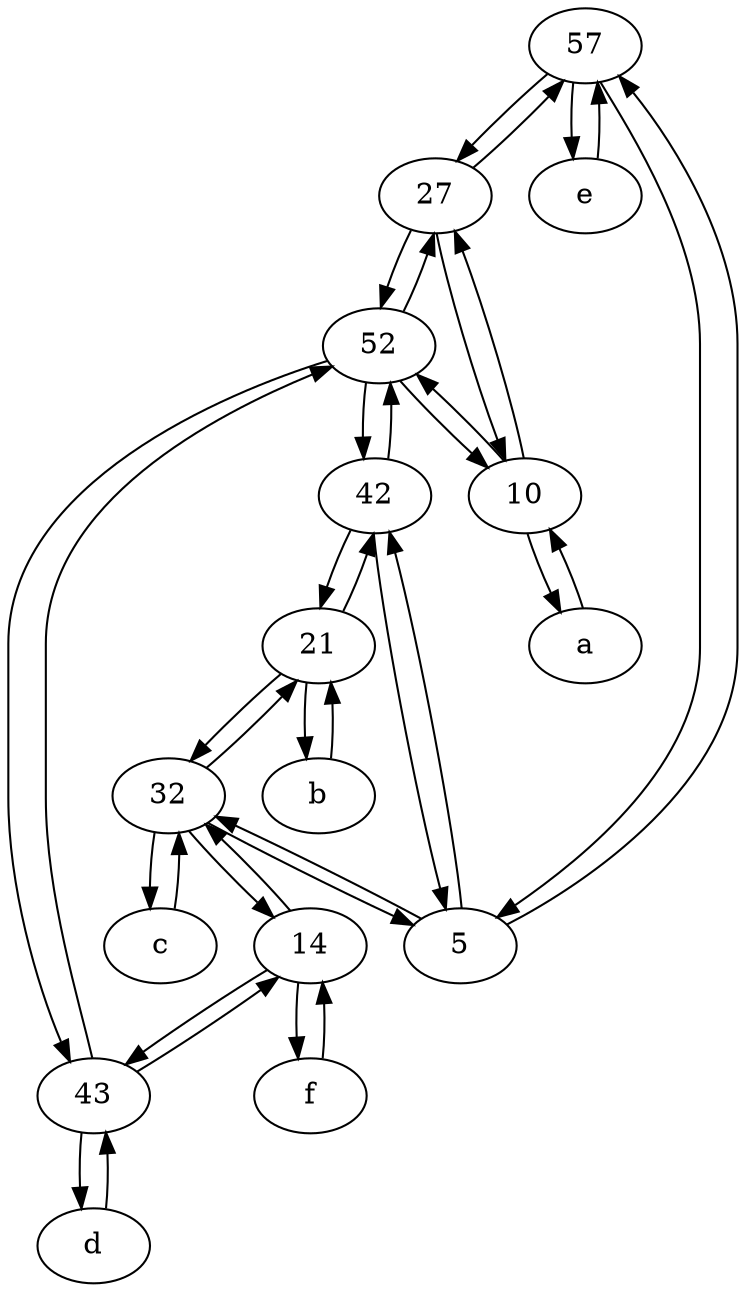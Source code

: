 digraph  {
	57;
	27;
	b [pos="50,20!"];
	a [pos="40,10!"];
	42;
	c [pos="20,10!"];
	21;
	14;
	43;
	e [pos="30,50!"];
	32;
	f [pos="15,45!"];
	10;
	d [pos="20,30!"];
	5;
	52;
	10 -> 27;
	e -> 57;
	52 -> 43;
	21 -> 32;
	57 -> e;
	32 -> 5;
	32 -> c;
	43 -> d;
	42 -> 5;
	57 -> 27;
	52 -> 42;
	d -> 43;
	21 -> 42;
	10 -> a;
	27 -> 10;
	a -> 10;
	32 -> 21;
	43 -> 52;
	27 -> 52;
	5 -> 57;
	42 -> 21;
	42 -> 52;
	27 -> 57;
	52 -> 10;
	5 -> 42;
	32 -> 14;
	5 -> 32;
	b -> 21;
	f -> 14;
	21 -> b;
	43 -> 14;
	57 -> 5;
	14 -> 43;
	14 -> 32;
	14 -> f;
	52 -> 27;
	c -> 32;
	10 -> 52;

	}